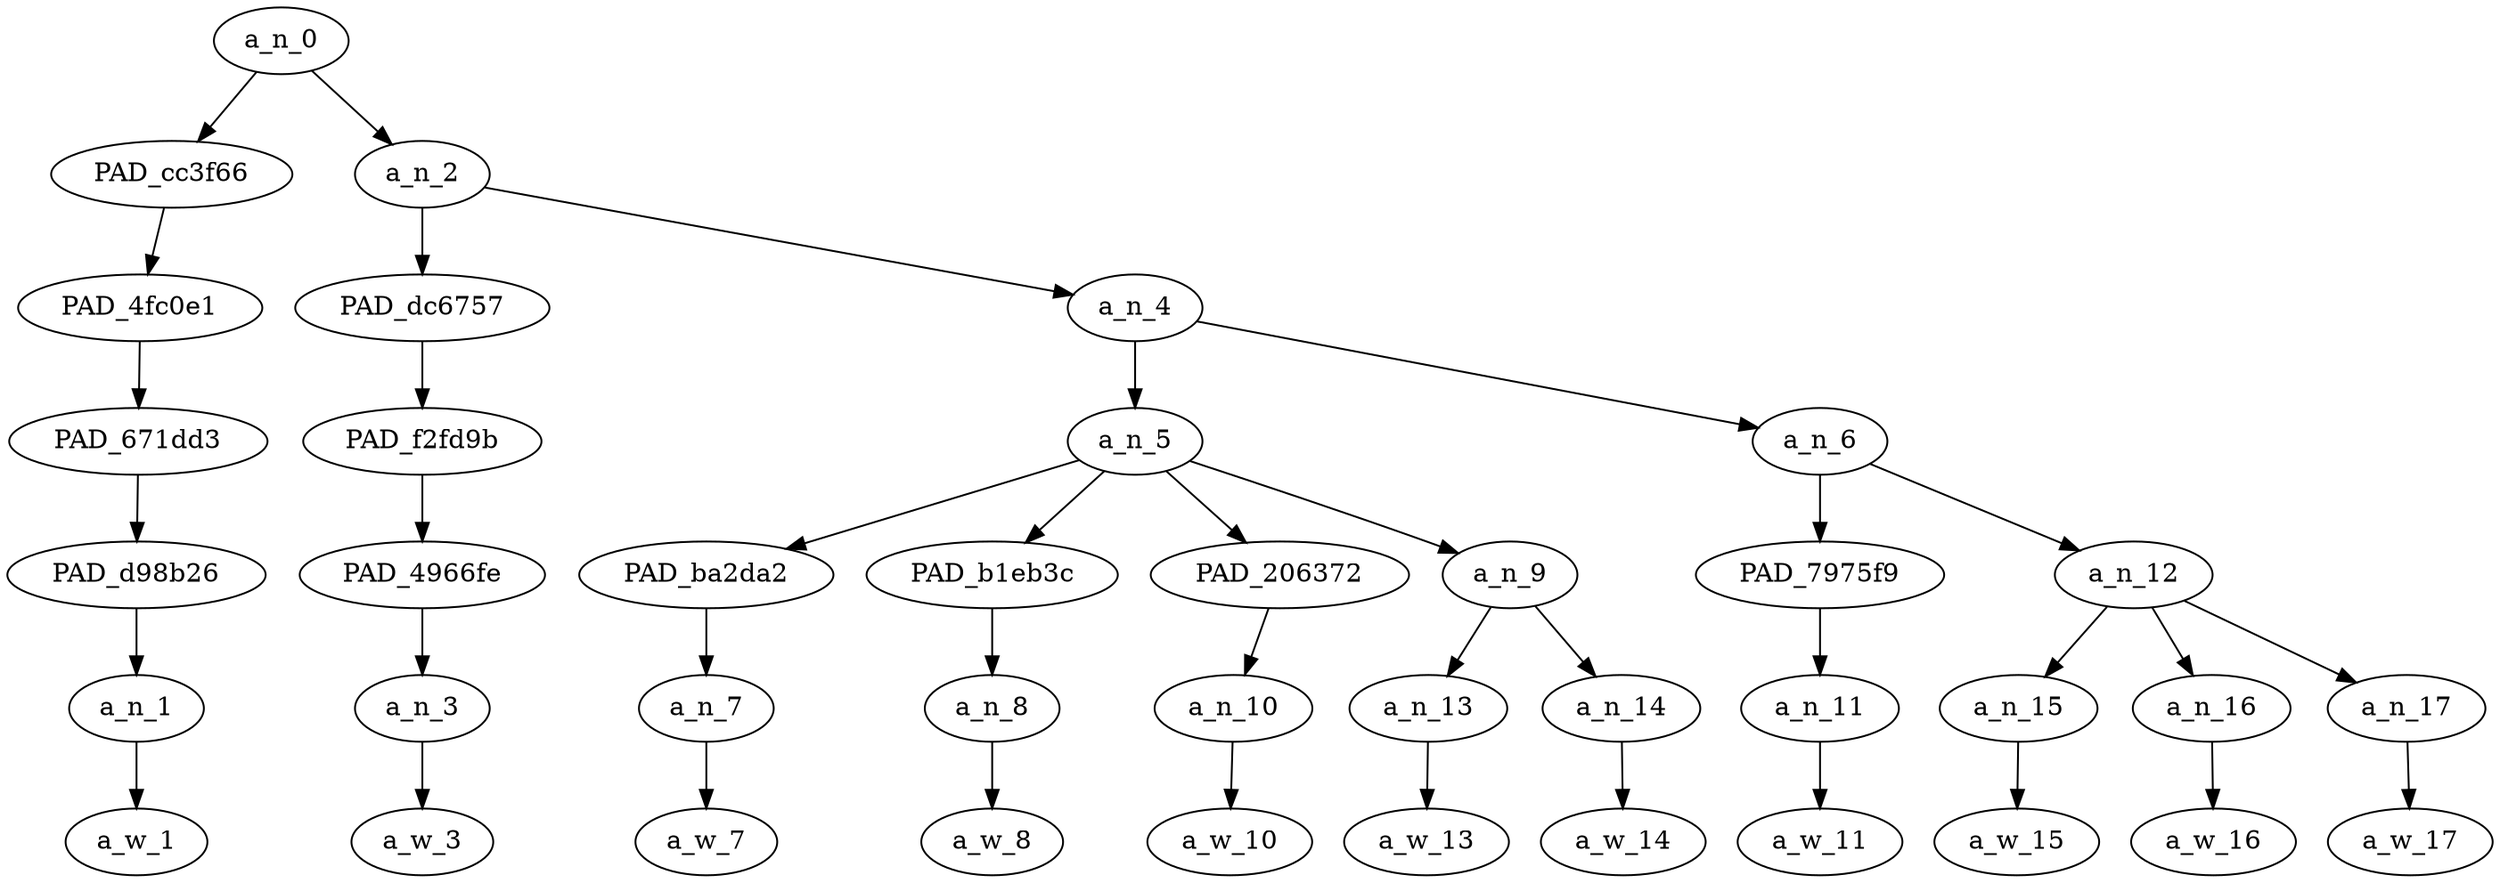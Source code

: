 strict digraph "" {
	a_n_0	[div_dir=1,
		index=0,
		level=6,
		pos="1.734375,6!",
		text_span="[0, 1, 2, 3, 4, 5, 6, 7, 8, 9, 10]",
		value=1.00000000];
	PAD_cc3f66	[div_dir=1,
		index=0,
		level=5,
		pos="0.0,5!",
		text_span="[0]",
		value=0.05982503];
	a_n_0 -> PAD_cc3f66;
	a_n_2	[div_dir=1,
		index=1,
		level=5,
		pos="3.46875,5!",
		text_span="[1, 2, 3, 4, 5, 6, 7, 8, 9, 10]",
		value=0.93856455];
	a_n_0 -> a_n_2;
	PAD_4fc0e1	[div_dir=1,
		index=0,
		level=4,
		pos="0.0,4!",
		text_span="[0]",
		value=0.05982503];
	PAD_cc3f66 -> PAD_4fc0e1;
	PAD_671dd3	[div_dir=1,
		index=0,
		level=3,
		pos="0.0,3!",
		text_span="[0]",
		value=0.05982503];
	PAD_4fc0e1 -> PAD_671dd3;
	PAD_d98b26	[div_dir=1,
		index=0,
		level=2,
		pos="0.0,2!",
		text_span="[0]",
		value=0.05982503];
	PAD_671dd3 -> PAD_d98b26;
	a_n_1	[div_dir=1,
		index=0,
		level=1,
		pos="0.0,1!",
		text_span="[0]",
		value=0.05982503];
	PAD_d98b26 -> a_n_1;
	a_w_1	[div_dir=0,
		index=0,
		level=0,
		pos="0,0!",
		text_span="[0]",
		value="<user>"];
	a_n_1 -> a_w_1;
	PAD_dc6757	[div_dir=1,
		index=1,
		level=4,
		pos="1.0,4!",
		text_span="[1]",
		value=0.07289433];
	a_n_2 -> PAD_dc6757;
	a_n_4	[div_dir=1,
		index=2,
		level=4,
		pos="5.9375,4!",
		text_span="[2, 3, 4, 5, 6, 7, 8, 9, 10]",
		value=0.86405400];
	a_n_2 -> a_n_4;
	PAD_f2fd9b	[div_dir=1,
		index=1,
		level=3,
		pos="1.0,3!",
		text_span="[1]",
		value=0.07289433];
	PAD_dc6757 -> PAD_f2fd9b;
	PAD_4966fe	[div_dir=1,
		index=1,
		level=2,
		pos="1.0,2!",
		text_span="[1]",
		value=0.07289433];
	PAD_f2fd9b -> PAD_4966fe;
	a_n_3	[div_dir=1,
		index=1,
		level=1,
		pos="1.0,1!",
		text_span="[1]",
		value=0.07289433];
	PAD_4966fe -> a_n_3;
	a_w_3	[div_dir=0,
		index=1,
		level=0,
		pos="1,0!",
		text_span="[1]",
		value=your];
	a_n_3 -> a_w_3;
	a_n_5	[div_dir=1,
		index=2,
		level=3,
		pos="3.875,3!",
		text_span="[2, 3, 4, 5, 6]",
		value=0.60241015];
	a_n_4 -> a_n_5;
	a_n_6	[div_dir=1,
		index=3,
		level=3,
		pos="8.0,3!",
		text_span="[7, 8, 9, 10]",
		value=0.26010446];
	a_n_4 -> a_n_6;
	PAD_ba2da2	[div_dir=1,
		index=2,
		level=2,
		pos="2.0,2!",
		text_span="[2]",
		value=0.05640238];
	a_n_5 -> PAD_ba2da2;
	PAD_b1eb3c	[div_dir=1,
		index=3,
		level=2,
		pos="3.0,2!",
		text_span="[3]",
		value=0.17855872];
	a_n_5 -> PAD_b1eb3c;
	PAD_206372	[div_dir=1,
		index=5,
		level=2,
		pos="6.0,2!",
		text_span="[6]",
		value=0.05434068];
	a_n_5 -> PAD_206372;
	a_n_9	[div_dir=1,
		index=4,
		level=2,
		pos="4.5,2!",
		text_span="[4, 5]",
		value=0.31167234];
	a_n_5 -> a_n_9;
	a_n_7	[div_dir=1,
		index=2,
		level=1,
		pos="2.0,1!",
		text_span="[2]",
		value=0.05640238];
	PAD_ba2da2 -> a_n_7;
	a_w_7	[div_dir=0,
		index=2,
		level=0,
		pos="2,0!",
		text_span="[2]",
		value=a];
	a_n_7 -> a_w_7;
	a_n_8	[div_dir=1,
		index=3,
		level=1,
		pos="3.0,1!",
		text_span="[3]",
		value=0.17855872];
	PAD_b1eb3c -> a_n_8;
	a_w_8	[div_dir=0,
		index=3,
		level=0,
		pos="3,0!",
		text_span="[3]",
		value=faggot];
	a_n_8 -> a_w_8;
	a_n_10	[div_dir=1,
		index=6,
		level=1,
		pos="6.0,1!",
		text_span="[6]",
		value=0.05434068];
	PAD_206372 -> a_n_10;
	a_w_10	[div_dir=0,
		index=6,
		level=0,
		pos="6,0!",
		text_span="[6]",
		value=boy];
	a_n_10 -> a_w_10;
	a_n_13	[div_dir=1,
		index=4,
		level=1,
		pos="4.0,1!",
		text_span="[4]",
		value=0.14365170];
	a_n_9 -> a_n_13;
	a_n_14	[div_dir=1,
		index=5,
		level=1,
		pos="5.0,1!",
		text_span="[5]",
		value=0.16655121];
	a_n_9 -> a_n_14;
	a_w_13	[div_dir=0,
		index=4,
		level=0,
		pos="4,0!",
		text_span="[4]",
		value=fucker];
	a_n_13 -> a_w_13;
	a_w_14	[div_dir=0,
		index=5,
		level=0,
		pos="5,0!",
		text_span="[5]",
		value=coon];
	a_n_14 -> a_w_14;
	PAD_7975f9	[div_dir=1,
		index=6,
		level=2,
		pos="7.0,2!",
		text_span="[7]",
		value=0.07403152];
	a_n_6 -> PAD_7975f9;
	a_n_12	[div_dir=1,
		index=7,
		level=2,
		pos="9.0,2!",
		text_span="[8, 9, 10]",
		value=0.18545718];
	a_n_6 -> a_n_12;
	a_n_11	[div_dir=1,
		index=7,
		level=1,
		pos="7.0,1!",
		text_span="[7]",
		value=0.07403152];
	PAD_7975f9 -> a_n_11;
	a_w_11	[div_dir=0,
		index=7,
		level=0,
		pos="7,0!",
		text_span="[7]",
		value=suck];
	a_n_11 -> a_w_11;
	a_n_15	[div_dir=1,
		index=8,
		level=1,
		pos="8.0,1!",
		text_span="[8]",
		value=0.04792848];
	a_n_12 -> a_n_15;
	a_n_16	[div_dir=1,
		index=9,
		level=1,
		pos="9.0,1!",
		text_span="[9]",
		value=0.06966272];
	a_n_12 -> a_n_16;
	a_n_17	[div_dir=1,
		index=10,
		level=1,
		pos="10.0,1!",
		text_span="[10]",
		value=0.06731229];
	a_n_12 -> a_n_17;
	a_w_15	[div_dir=0,
		index=8,
		level=0,
		pos="8,0!",
		text_span="[8]",
		value=my];
	a_n_15 -> a_w_15;
	a_w_16	[div_dir=0,
		index=9,
		level=0,
		pos="9,0!",
		text_span="[9]",
		value=horse];
	a_n_16 -> a_w_16;
	a_w_17	[div_dir=0,
		index=10,
		level=0,
		pos="10,0!",
		text_span="[10]",
		value=cock];
	a_n_17 -> a_w_17;
}

